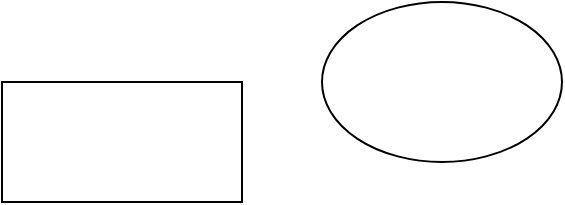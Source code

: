 <mxfile version="22.1.11" type="github">
  <diagram name="第 1 页" id="XlH055mANVE6fcU3ggZ0">
    <mxGraphModel dx="1050" dy="557" grid="1" gridSize="10" guides="1" tooltips="1" connect="1" arrows="1" fold="1" page="1" pageScale="1" pageWidth="827" pageHeight="1169" math="0" shadow="0">
      <root>
        <mxCell id="0" />
        <mxCell id="1" parent="0" />
        <mxCell id="CqmL4qfJg4gpXM9HTYbG-1" value="" style="rounded=0;whiteSpace=wrap;html=1;" parent="1" vertex="1">
          <mxGeometry x="350" y="700" width="120" height="60" as="geometry" />
        </mxCell>
        <mxCell id="PFlX4qXlFvA6vA9uUA---1" value="" style="ellipse;whiteSpace=wrap;html=1;" vertex="1" parent="1">
          <mxGeometry x="510" y="660" width="120" height="80" as="geometry" />
        </mxCell>
      </root>
    </mxGraphModel>
  </diagram>
</mxfile>
